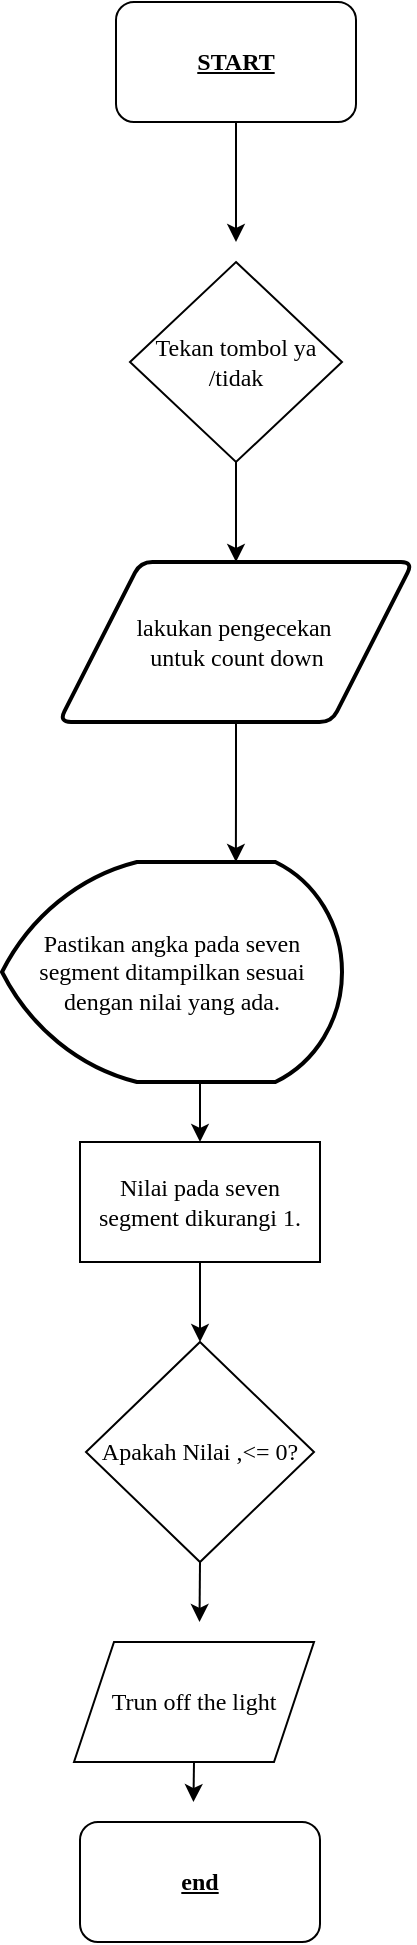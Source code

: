 <mxfile version="24.7.17">
  <diagram name="Page-1" id="NCDFyC3zAzYA0SEXqY5j">
    <mxGraphModel dx="1235" dy="655" grid="1" gridSize="10" guides="1" tooltips="1" connect="1" arrows="1" fold="1" page="1" pageScale="1" pageWidth="850" pageHeight="1100" math="0" shadow="0">
      <root>
        <mxCell id="0" />
        <mxCell id="1" parent="0" />
        <mxCell id="SEGufs2MIw7pYhCLYOn4-1" style="edgeStyle=orthogonalEdgeStyle;rounded=0;orthogonalLoop=1;jettySize=auto;html=1;exitX=0.5;exitY=1;exitDx=0;exitDy=0;" edge="1" parent="1" source="SEGufs2MIw7pYhCLYOn4-2">
          <mxGeometry relative="1" as="geometry">
            <mxPoint x="418" y="140" as="targetPoint" />
          </mxGeometry>
        </mxCell>
        <mxCell id="SEGufs2MIw7pYhCLYOn4-2" value="&lt;b&gt;&lt;font face=&quot;Times New Roman&quot;&gt;START&lt;/font&gt;&lt;/b&gt;" style="rounded=1;whiteSpace=wrap;html=1;fontStyle=4;fontFamily=Verdana;" vertex="1" parent="1">
          <mxGeometry x="358" y="20" width="120" height="60" as="geometry" />
        </mxCell>
        <mxCell id="SEGufs2MIw7pYhCLYOn4-19" style="edgeStyle=orthogonalEdgeStyle;rounded=0;orthogonalLoop=1;jettySize=auto;html=1;exitX=0.5;exitY=1;exitDx=0;exitDy=0;" edge="1" parent="1" source="SEGufs2MIw7pYhCLYOn4-3">
          <mxGeometry relative="1" as="geometry">
            <mxPoint x="399.758" y="830" as="targetPoint" />
          </mxGeometry>
        </mxCell>
        <mxCell id="SEGufs2MIw7pYhCLYOn4-3" value="&lt;font face=&quot;Times New Roman&quot;&gt;Apakah Nilai ,&amp;lt;= 0?&lt;/font&gt;" style="rhombus;whiteSpace=wrap;html=1;" vertex="1" parent="1">
          <mxGeometry x="343" y="690" width="114" height="110" as="geometry" />
        </mxCell>
        <mxCell id="SEGufs2MIw7pYhCLYOn4-4" style="edgeStyle=orthogonalEdgeStyle;rounded=0;orthogonalLoop=1;jettySize=auto;html=1;exitX=0.5;exitY=1;exitDx=0;exitDy=0;entryX=0.5;entryY=0;entryDx=0;entryDy=0;" edge="1" parent="1" source="SEGufs2MIw7pYhCLYOn4-5" target="SEGufs2MIw7pYhCLYOn4-3">
          <mxGeometry relative="1" as="geometry" />
        </mxCell>
        <mxCell id="SEGufs2MIw7pYhCLYOn4-5" value="&lt;font face=&quot;Times New Roman&quot;&gt;Nilai pada seven segment dikurangi 1.&lt;/font&gt;" style="rounded=0;whiteSpace=wrap;html=1;" vertex="1" parent="1">
          <mxGeometry x="340" y="590" width="120" height="60" as="geometry" />
        </mxCell>
        <mxCell id="SEGufs2MIw7pYhCLYOn4-6" value="&lt;b&gt;&lt;font face=&quot;Times New Roman&quot;&gt;end&lt;/font&gt;&lt;/b&gt;" style="rounded=1;whiteSpace=wrap;html=1;fontStyle=4;fontFamily=Verdana;" vertex="1" parent="1">
          <mxGeometry x="340" y="930" width="120" height="60" as="geometry" />
        </mxCell>
        <mxCell id="SEGufs2MIw7pYhCLYOn4-7" style="edgeStyle=orthogonalEdgeStyle;rounded=0;orthogonalLoop=1;jettySize=auto;html=1;exitX=0.5;exitY=1;exitDx=0;exitDy=0;exitPerimeter=0;entryX=0.5;entryY=0;entryDx=0;entryDy=0;" edge="1" parent="1" source="SEGufs2MIw7pYhCLYOn4-8" target="SEGufs2MIw7pYhCLYOn4-5">
          <mxGeometry relative="1" as="geometry" />
        </mxCell>
        <mxCell id="SEGufs2MIw7pYhCLYOn4-8" value="&lt;font face=&quot;Times New Roman&quot;&gt;Pastikan angka pada seven segment ditampilkan sesuai dengan nilai yang ada.&lt;/font&gt;" style="strokeWidth=2;html=1;shape=mxgraph.flowchart.display;whiteSpace=wrap;" vertex="1" parent="1">
          <mxGeometry x="301" y="450" width="170" height="110" as="geometry" />
        </mxCell>
        <mxCell id="SEGufs2MIw7pYhCLYOn4-11" style="edgeStyle=orthogonalEdgeStyle;rounded=0;orthogonalLoop=1;jettySize=auto;html=1;exitX=0.5;exitY=1;exitDx=0;exitDy=0;entryX=0.5;entryY=0;entryDx=0;entryDy=0;" edge="1" parent="1" source="SEGufs2MIw7pYhCLYOn4-12" target="SEGufs2MIw7pYhCLYOn4-13">
          <mxGeometry relative="1" as="geometry" />
        </mxCell>
        <mxCell id="SEGufs2MIw7pYhCLYOn4-12" value="&lt;font face=&quot;Times New Roman&quot;&gt;Tekan tombol ya&lt;/font&gt;&lt;div&gt;&lt;font face=&quot;uAmAoaMBCqUo8m1kP6wt&quot;&gt;/tidak&lt;/font&gt;&lt;/div&gt;" style="rhombus;whiteSpace=wrap;html=1;" vertex="1" parent="1">
          <mxGeometry x="365" y="150" width="106" height="100" as="geometry" />
        </mxCell>
        <mxCell id="SEGufs2MIw7pYhCLYOn4-21" style="edgeStyle=orthogonalEdgeStyle;rounded=0;orthogonalLoop=1;jettySize=auto;html=1;exitX=0.5;exitY=1;exitDx=0;exitDy=0;" edge="1" parent="1" source="SEGufs2MIw7pYhCLYOn4-13">
          <mxGeometry relative="1" as="geometry">
            <mxPoint x="417.941" y="450" as="targetPoint" />
          </mxGeometry>
        </mxCell>
        <mxCell id="SEGufs2MIw7pYhCLYOn4-13" value="&lt;font face=&quot;Times New Roman&quot;&gt;lakukan pengecekan&amp;nbsp;&lt;/font&gt;&lt;div&gt;&lt;font face=&quot;iABK-Hg3FsWkuqPw9VME&quot;&gt;untuk count down&lt;/font&gt;&lt;/div&gt;" style="shape=parallelogram;html=1;strokeWidth=2;perimeter=parallelogramPerimeter;whiteSpace=wrap;rounded=1;arcSize=12;size=0.23;" vertex="1" parent="1">
          <mxGeometry x="329.5" y="300" width="177" height="80" as="geometry" />
        </mxCell>
        <mxCell id="SEGufs2MIw7pYhCLYOn4-20" style="edgeStyle=orthogonalEdgeStyle;rounded=0;orthogonalLoop=1;jettySize=auto;html=1;exitX=0.5;exitY=1;exitDx=0;exitDy=0;" edge="1" parent="1" source="SEGufs2MIw7pYhCLYOn4-18">
          <mxGeometry relative="1" as="geometry">
            <mxPoint x="396.727" y="920" as="targetPoint" />
          </mxGeometry>
        </mxCell>
        <mxCell id="SEGufs2MIw7pYhCLYOn4-18" value="&lt;font face=&quot;Times New Roman&quot;&gt;Trun off the light&lt;/font&gt;" style="shape=parallelogram;perimeter=parallelogramPerimeter;whiteSpace=wrap;html=1;fixedSize=1;" vertex="1" parent="1">
          <mxGeometry x="337" y="840" width="120" height="60" as="geometry" />
        </mxCell>
      </root>
    </mxGraphModel>
  </diagram>
</mxfile>
